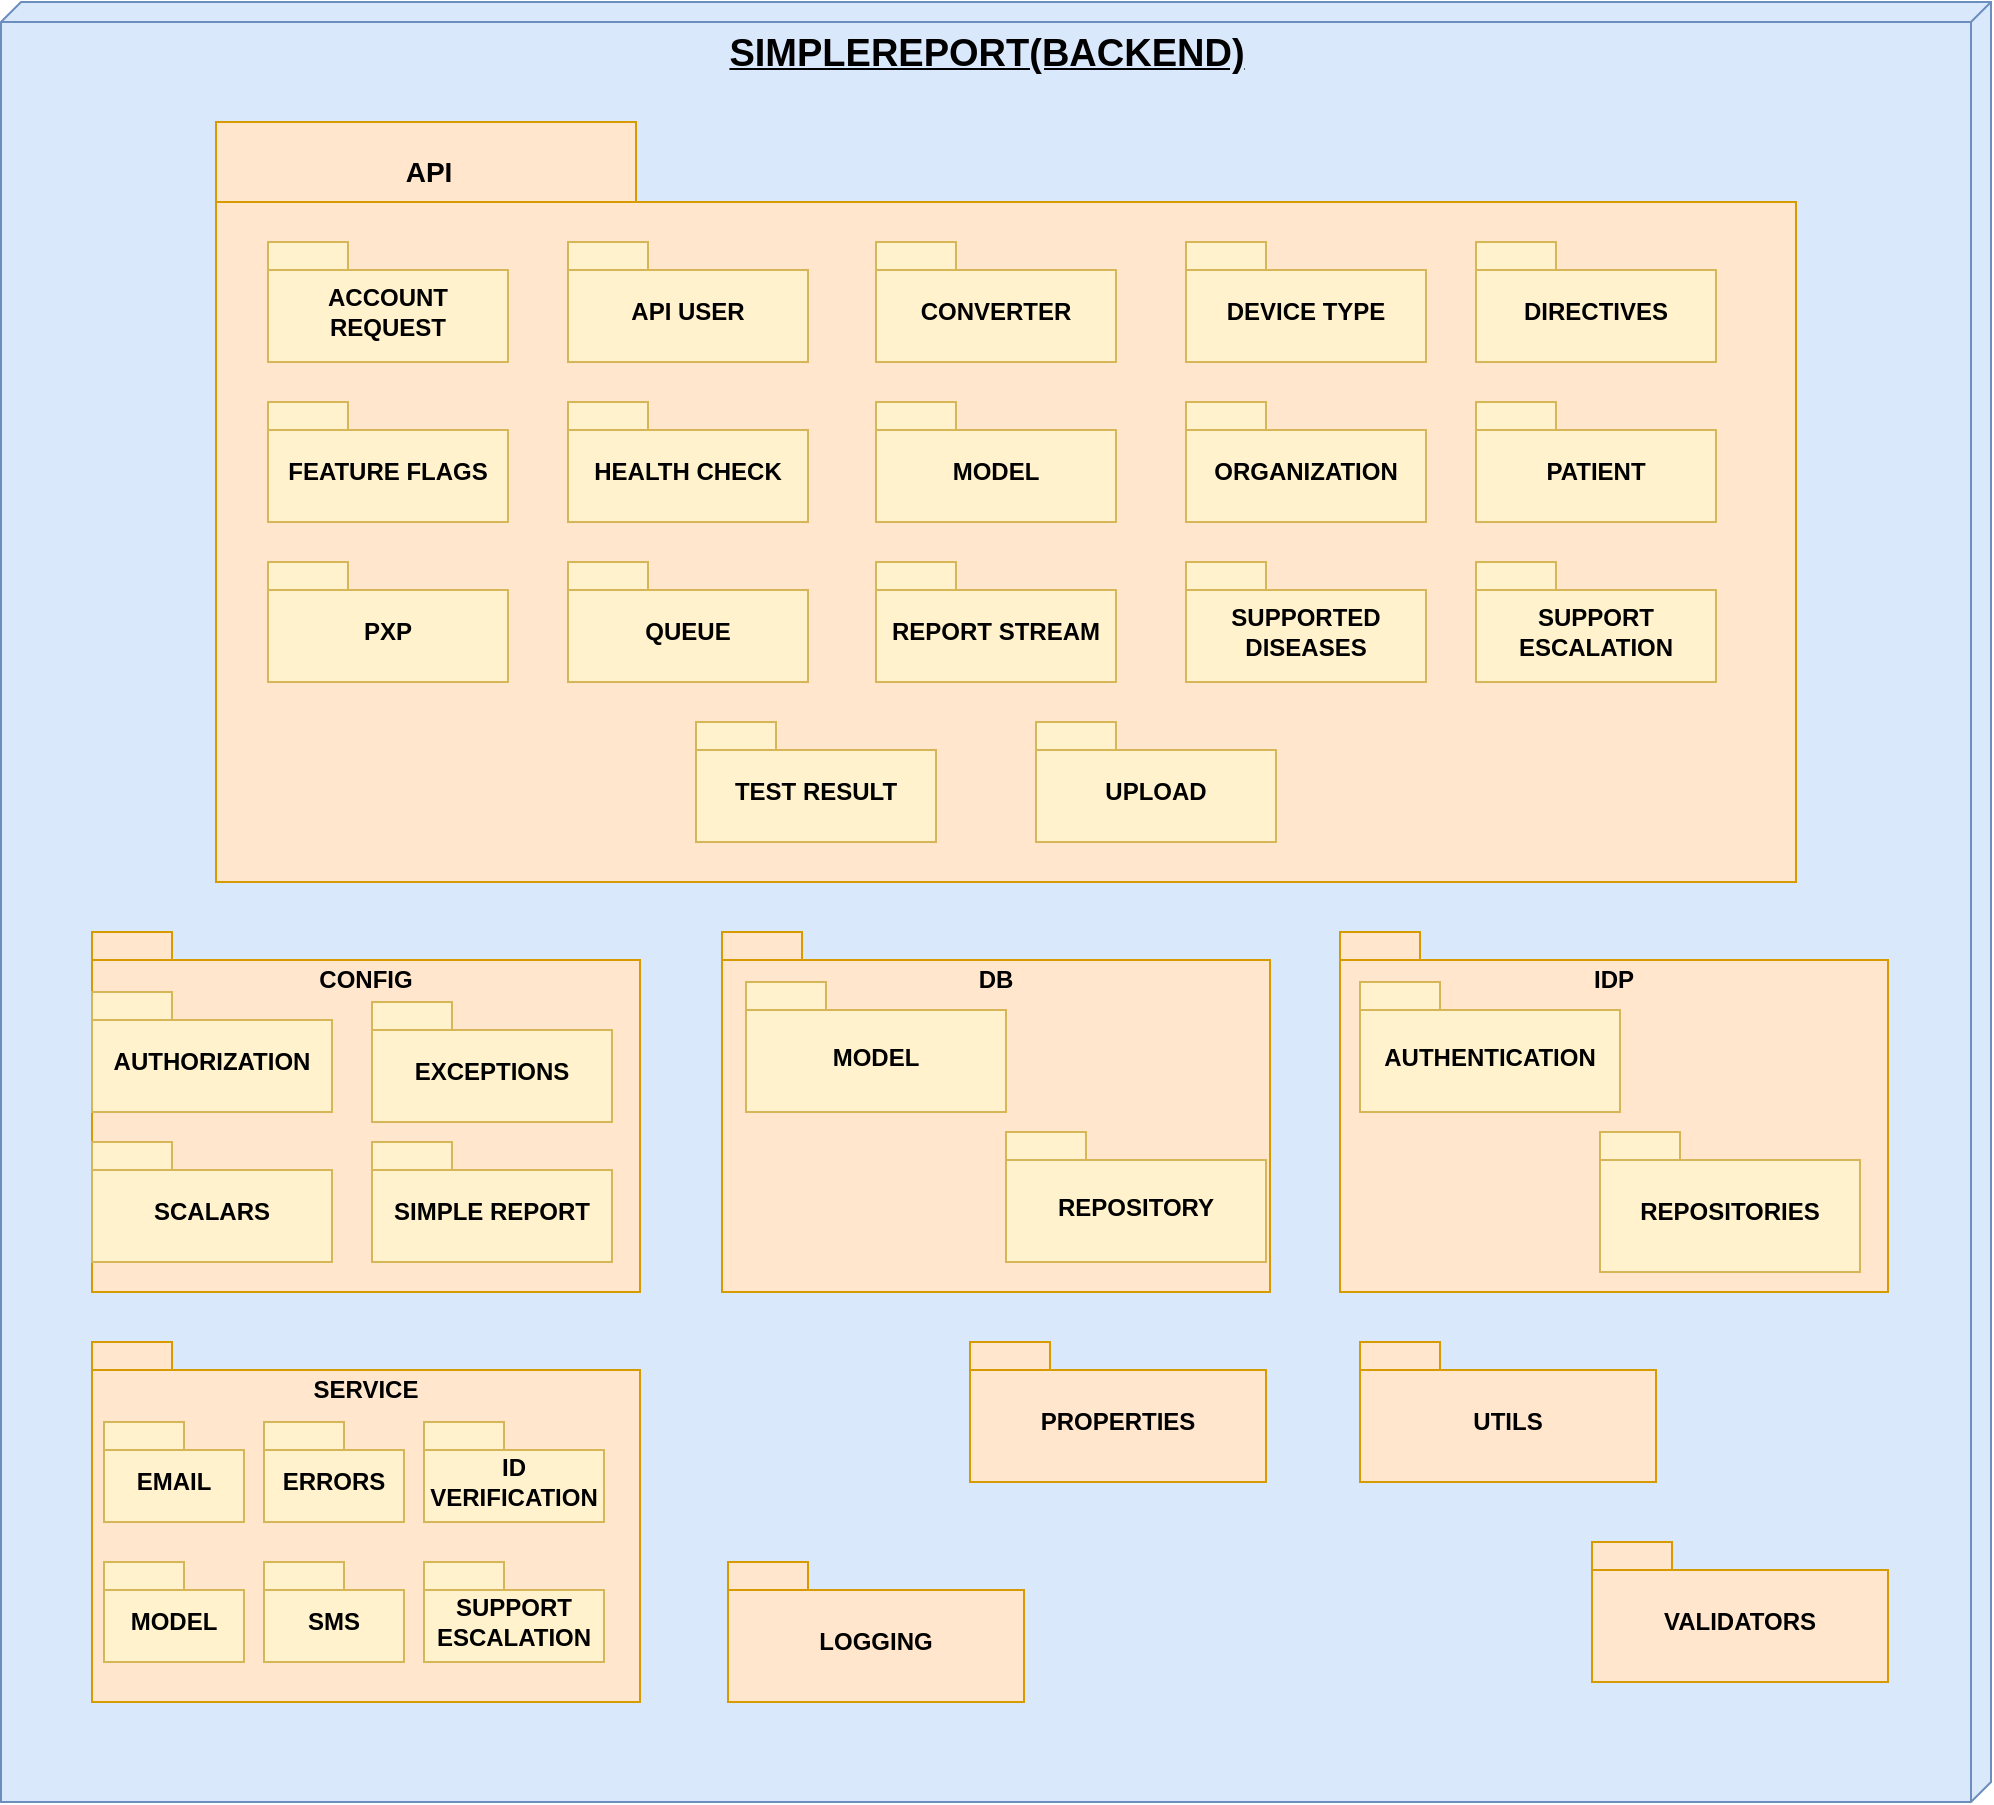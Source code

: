 <mxfile version="26.0.15">
  <diagram name="Página-1" id="QH5zIUuXEXCb2VkOmi7S">
    <mxGraphModel dx="1235" dy="669" grid="1" gridSize="10" guides="1" tooltips="1" connect="1" arrows="1" fold="1" page="1" pageScale="1" pageWidth="827" pageHeight="1169" math="0" shadow="0">
      <root>
        <mxCell id="0" />
        <mxCell id="1" parent="0" />
        <mxCell id="xPKt4m1vADzZ8n8QkJy3-52" value="SIMPLEREPORT(BACKEND)" style="verticalAlign=top;align=center;spacingTop=8;spacingLeft=2;spacingRight=12;shape=cube;size=10;direction=south;fontStyle=5;html=1;whiteSpace=wrap;fillColor=#dae8fc;strokeColor=#6c8ebf;fontSize=19;" vertex="1" parent="1">
          <mxGeometry x="50.5" y="120" width="995" height="900" as="geometry" />
        </mxCell>
        <mxCell id="xPKt4m1vADzZ8n8QkJy3-9" value="LOGGING" style="shape=folder;fontStyle=1;spacingTop=10;tabWidth=40;tabHeight=14;tabPosition=left;html=1;whiteSpace=wrap;verticalAlign=middle;fillColor=#ffe6cc;strokeColor=#d79b00;" vertex="1" parent="1">
          <mxGeometry x="414" y="900" width="148" height="70" as="geometry" />
        </mxCell>
        <mxCell id="xPKt4m1vADzZ8n8QkJy3-10" value="IDP" style="shape=folder;fontStyle=1;spacingTop=10;tabWidth=40;tabHeight=14;tabPosition=left;html=1;whiteSpace=wrap;verticalAlign=top;fillColor=#ffe6cc;strokeColor=#d79b00;" vertex="1" parent="1">
          <mxGeometry x="720" y="585" width="274" height="180" as="geometry" />
        </mxCell>
        <mxCell id="xPKt4m1vADzZ8n8QkJy3-11" value="DB" style="shape=folder;fontStyle=1;spacingTop=10;tabWidth=40;tabHeight=14;tabPosition=left;html=1;whiteSpace=wrap;verticalAlign=top;fillColor=#ffe6cc;strokeColor=#d79b00;" vertex="1" parent="1">
          <mxGeometry x="411" y="585" width="274" height="180" as="geometry" />
        </mxCell>
        <mxCell id="xPKt4m1vADzZ8n8QkJy3-12" value="CONFIG" style="shape=folder;fontStyle=1;spacingTop=10;tabWidth=40;tabHeight=14;tabPosition=left;html=1;whiteSpace=wrap;verticalAlign=top;fillColor=#ffe6cc;strokeColor=#d79b00;" vertex="1" parent="1">
          <mxGeometry x="96" y="585" width="274" height="180" as="geometry" />
        </mxCell>
        <mxCell id="xPKt4m1vADzZ8n8QkJy3-13" value="&amp;nbsp; &amp;nbsp; &amp;nbsp; &amp;nbsp; &amp;nbsp; &amp;nbsp; &amp;nbsp; &amp;nbsp; &amp;nbsp; &amp;nbsp; &amp;nbsp; &amp;nbsp; API" style="shape=folder;fontStyle=1;spacingTop=10;tabWidth=210;tabHeight=40;tabPosition=left;html=1;whiteSpace=wrap;verticalAlign=top;fillColor=#ffe6cc;strokeColor=#d79b00;align=left;fontSize=14;" vertex="1" parent="1">
          <mxGeometry x="158" y="180" width="790" height="380" as="geometry" />
        </mxCell>
        <mxCell id="xPKt4m1vADzZ8n8QkJy3-15" value="SERVICE" style="shape=folder;fontStyle=1;spacingTop=10;tabWidth=40;tabHeight=14;tabPosition=left;html=1;whiteSpace=wrap;verticalAlign=top;fillColor=#ffe6cc;strokeColor=#d79b00;" vertex="1" parent="1">
          <mxGeometry x="96" y="790" width="274" height="180" as="geometry" />
        </mxCell>
        <mxCell id="xPKt4m1vADzZ8n8QkJy3-8" value="EMAIL" style="shape=folder;fontStyle=1;spacingTop=10;tabWidth=40;tabHeight=14;tabPosition=left;html=1;whiteSpace=wrap;fillColor=#fff2cc;strokeColor=#d6b656;" vertex="1" parent="1">
          <mxGeometry x="102" y="830" width="70" height="50" as="geometry" />
        </mxCell>
        <mxCell id="xPKt4m1vADzZ8n8QkJy3-7" value="ERRORS" style="shape=folder;fontStyle=1;spacingTop=10;tabWidth=40;tabHeight=14;tabPosition=left;html=1;whiteSpace=wrap;fillColor=#fff2cc;strokeColor=#d6b656;" vertex="1" parent="1">
          <mxGeometry x="182" y="830" width="70" height="50" as="geometry" />
        </mxCell>
        <mxCell id="xPKt4m1vADzZ8n8QkJy3-6" value="ID VERIFICATION" style="shape=folder;fontStyle=1;spacingTop=10;tabWidth=40;tabHeight=14;tabPosition=left;html=1;whiteSpace=wrap;fillColor=#fff2cc;strokeColor=#d6b656;" vertex="1" parent="1">
          <mxGeometry x="262" y="830" width="90" height="50" as="geometry" />
        </mxCell>
        <mxCell id="xPKt4m1vADzZ8n8QkJy3-18" value="MODEL" style="shape=folder;fontStyle=1;spacingTop=10;tabWidth=40;tabHeight=14;tabPosition=left;html=1;whiteSpace=wrap;fillColor=#fff2cc;strokeColor=#d6b656;" vertex="1" parent="1">
          <mxGeometry x="102" y="900" width="70" height="50" as="geometry" />
        </mxCell>
        <mxCell id="xPKt4m1vADzZ8n8QkJy3-19" value="SMS" style="shape=folder;fontStyle=1;spacingTop=10;tabWidth=40;tabHeight=14;tabPosition=left;html=1;whiteSpace=wrap;fillColor=#fff2cc;strokeColor=#d6b656;" vertex="1" parent="1">
          <mxGeometry x="182" y="900" width="70" height="50" as="geometry" />
        </mxCell>
        <mxCell id="xPKt4m1vADzZ8n8QkJy3-20" value="SUPPORT ESCALATION" style="shape=folder;fontStyle=1;spacingTop=10;tabWidth=40;tabHeight=14;tabPosition=left;html=1;whiteSpace=wrap;fillColor=#fff2cc;strokeColor=#d6b656;" vertex="1" parent="1">
          <mxGeometry x="262" y="900" width="90" height="50" as="geometry" />
        </mxCell>
        <mxCell id="xPKt4m1vADzZ8n8QkJy3-4" value="AUTHENTICATION" style="shape=folder;fontStyle=1;spacingTop=10;tabWidth=40;tabHeight=14;tabPosition=left;html=1;whiteSpace=wrap;fillColor=#fff2cc;strokeColor=#d6b656;" vertex="1" parent="1">
          <mxGeometry x="730" y="610" width="130" height="65" as="geometry" />
        </mxCell>
        <mxCell id="xPKt4m1vADzZ8n8QkJy3-22" value="REPOSITORIES" style="shape=folder;fontStyle=1;spacingTop=10;tabWidth=40;tabHeight=14;tabPosition=left;html=1;whiteSpace=wrap;fillColor=#fff2cc;strokeColor=#d6b656;" vertex="1" parent="1">
          <mxGeometry x="850" y="685" width="130" height="70" as="geometry" />
        </mxCell>
        <mxCell id="xPKt4m1vADzZ8n8QkJy3-23" value="REPOSITORY" style="shape=folder;fontStyle=1;spacingTop=10;tabWidth=40;tabHeight=14;tabPosition=left;html=1;whiteSpace=wrap;fillColor=#fff2cc;strokeColor=#d6b656;" vertex="1" parent="1">
          <mxGeometry x="553" y="685" width="130" height="65" as="geometry" />
        </mxCell>
        <mxCell id="xPKt4m1vADzZ8n8QkJy3-24" value="MODEL" style="shape=folder;fontStyle=1;spacingTop=10;tabWidth=40;tabHeight=14;tabPosition=left;html=1;whiteSpace=wrap;fillColor=#fff2cc;strokeColor=#d6b656;" vertex="1" parent="1">
          <mxGeometry x="423" y="610" width="130" height="65" as="geometry" />
        </mxCell>
        <mxCell id="xPKt4m1vADzZ8n8QkJy3-28" value="AUTHORIZATION" style="shape=folder;fontStyle=1;spacingTop=10;tabWidth=40;tabHeight=14;tabPosition=left;html=1;whiteSpace=wrap;fillColor=#fff2cc;strokeColor=#d6b656;" vertex="1" parent="1">
          <mxGeometry x="96" y="615" width="120" height="60" as="geometry" />
        </mxCell>
        <mxCell id="xPKt4m1vADzZ8n8QkJy3-29" value="SCALARS" style="shape=folder;fontStyle=1;spacingTop=10;tabWidth=40;tabHeight=14;tabPosition=left;html=1;whiteSpace=wrap;fillColor=#fff2cc;strokeColor=#d6b656;" vertex="1" parent="1">
          <mxGeometry x="96" y="690" width="120" height="60" as="geometry" />
        </mxCell>
        <mxCell id="xPKt4m1vADzZ8n8QkJy3-30" value="SIMPLE REPORT" style="shape=folder;fontStyle=1;spacingTop=10;tabWidth=40;tabHeight=14;tabPosition=left;html=1;whiteSpace=wrap;fillColor=#fff2cc;strokeColor=#d6b656;" vertex="1" parent="1">
          <mxGeometry x="236" y="690" width="120" height="60" as="geometry" />
        </mxCell>
        <mxCell id="xPKt4m1vADzZ8n8QkJy3-31" value="EXCEPTIONS" style="shape=folder;fontStyle=1;spacingTop=10;tabWidth=40;tabHeight=14;tabPosition=left;html=1;whiteSpace=wrap;fillColor=#fff2cc;strokeColor=#d6b656;" vertex="1" parent="1">
          <mxGeometry x="236" y="620" width="120" height="60" as="geometry" />
        </mxCell>
        <mxCell id="xPKt4m1vADzZ8n8QkJy3-32" value="DIRECTIVES" style="shape=folder;fontStyle=1;spacingTop=10;tabWidth=40;tabHeight=14;tabPosition=left;html=1;whiteSpace=wrap;fillColor=#fff2cc;strokeColor=#d6b656;" vertex="1" parent="1">
          <mxGeometry x="788" y="240" width="120" height="60" as="geometry" />
        </mxCell>
        <mxCell id="xPKt4m1vADzZ8n8QkJy3-33" value="PXP" style="shape=folder;fontStyle=1;spacingTop=10;tabWidth=40;tabHeight=14;tabPosition=left;html=1;whiteSpace=wrap;fillColor=#fff2cc;strokeColor=#d6b656;" vertex="1" parent="1">
          <mxGeometry x="184" y="400" width="120" height="60" as="geometry" />
        </mxCell>
        <mxCell id="xPKt4m1vADzZ8n8QkJy3-34" value="ORGANIZATION" style="shape=folder;fontStyle=1;spacingTop=10;tabWidth=40;tabHeight=14;tabPosition=left;html=1;whiteSpace=wrap;fillColor=#fff2cc;strokeColor=#d6b656;" vertex="1" parent="1">
          <mxGeometry x="643" y="320" width="120" height="60" as="geometry" />
        </mxCell>
        <mxCell id="xPKt4m1vADzZ8n8QkJy3-35" value="MODEL" style="shape=folder;fontStyle=1;spacingTop=10;tabWidth=40;tabHeight=14;tabPosition=left;html=1;whiteSpace=wrap;fillColor=#fff2cc;strokeColor=#d6b656;" vertex="1" parent="1">
          <mxGeometry x="488" y="320" width="120" height="60" as="geometry" />
        </mxCell>
        <mxCell id="xPKt4m1vADzZ8n8QkJy3-36" value="DEVICE TYPE" style="shape=folder;fontStyle=1;spacingTop=10;tabWidth=40;tabHeight=14;tabPosition=left;html=1;whiteSpace=wrap;fillColor=#fff2cc;strokeColor=#d6b656;" vertex="1" parent="1">
          <mxGeometry x="643" y="240" width="120" height="60" as="geometry" />
        </mxCell>
        <mxCell id="xPKt4m1vADzZ8n8QkJy3-37" value="CONVERTER" style="shape=folder;fontStyle=1;spacingTop=10;tabWidth=40;tabHeight=14;tabPosition=left;html=1;whiteSpace=wrap;fillColor=#fff2cc;strokeColor=#d6b656;" vertex="1" parent="1">
          <mxGeometry x="488" y="240" width="120" height="60" as="geometry" />
        </mxCell>
        <mxCell id="xPKt4m1vADzZ8n8QkJy3-38" value="HEALTH CHECK" style="shape=folder;fontStyle=1;spacingTop=10;tabWidth=40;tabHeight=14;tabPosition=left;html=1;whiteSpace=wrap;fillColor=#fff2cc;strokeColor=#d6b656;" vertex="1" parent="1">
          <mxGeometry x="334" y="320" width="120" height="60" as="geometry" />
        </mxCell>
        <mxCell id="xPKt4m1vADzZ8n8QkJy3-39" value="API USER" style="shape=folder;fontStyle=1;spacingTop=10;tabWidth=40;tabHeight=14;tabPosition=left;html=1;whiteSpace=wrap;fillColor=#fff2cc;strokeColor=#d6b656;" vertex="1" parent="1">
          <mxGeometry x="334" y="240" width="120" height="60" as="geometry" />
        </mxCell>
        <mxCell id="xPKt4m1vADzZ8n8QkJy3-40" value="FEATURE FLAGS" style="shape=folder;fontStyle=1;spacingTop=10;tabWidth=40;tabHeight=14;tabPosition=left;html=1;whiteSpace=wrap;fillColor=#fff2cc;strokeColor=#d6b656;" vertex="1" parent="1">
          <mxGeometry x="184" y="320" width="120" height="60" as="geometry" />
        </mxCell>
        <mxCell id="xPKt4m1vADzZ8n8QkJy3-41" value="ACCOUNT REQUEST" style="shape=folder;fontStyle=1;spacingTop=10;tabWidth=40;tabHeight=14;tabPosition=left;html=1;whiteSpace=wrap;fillColor=#fff2cc;strokeColor=#d6b656;" vertex="1" parent="1">
          <mxGeometry x="184" y="240" width="120" height="60" as="geometry" />
        </mxCell>
        <mxCell id="xPKt4m1vADzZ8n8QkJy3-43" value="UPLOAD" style="shape=folder;fontStyle=1;spacingTop=10;tabWidth=40;tabHeight=14;tabPosition=left;html=1;whiteSpace=wrap;fillColor=#fff2cc;strokeColor=#d6b656;" vertex="1" parent="1">
          <mxGeometry x="568" y="480" width="120" height="60" as="geometry" />
        </mxCell>
        <mxCell id="xPKt4m1vADzZ8n8QkJy3-44" value="TEST RESULT" style="shape=folder;fontStyle=1;spacingTop=10;tabWidth=40;tabHeight=14;tabPosition=left;html=1;whiteSpace=wrap;fillColor=#fff2cc;strokeColor=#d6b656;" vertex="1" parent="1">
          <mxGeometry x="398" y="480" width="120" height="60" as="geometry" />
        </mxCell>
        <mxCell id="xPKt4m1vADzZ8n8QkJy3-45" value="SUPPORT ESCALATION" style="shape=folder;fontStyle=1;spacingTop=10;tabWidth=40;tabHeight=14;tabPosition=left;html=1;whiteSpace=wrap;fillColor=#fff2cc;strokeColor=#d6b656;" vertex="1" parent="1">
          <mxGeometry x="788" y="400" width="120" height="60" as="geometry" />
        </mxCell>
        <mxCell id="xPKt4m1vADzZ8n8QkJy3-46" value="SUPPORTED DISEASES" style="shape=folder;fontStyle=1;spacingTop=10;tabWidth=40;tabHeight=14;tabPosition=left;html=1;whiteSpace=wrap;fillColor=#fff2cc;strokeColor=#d6b656;" vertex="1" parent="1">
          <mxGeometry x="643" y="400" width="120" height="60" as="geometry" />
        </mxCell>
        <mxCell id="xPKt4m1vADzZ8n8QkJy3-47" value="REPORT STREAM" style="shape=folder;fontStyle=1;spacingTop=10;tabWidth=40;tabHeight=14;tabPosition=left;html=1;whiteSpace=wrap;fillColor=#fff2cc;strokeColor=#d6b656;" vertex="1" parent="1">
          <mxGeometry x="488" y="400" width="120" height="60" as="geometry" />
        </mxCell>
        <mxCell id="xPKt4m1vADzZ8n8QkJy3-48" value="QUEUE" style="shape=folder;fontStyle=1;spacingTop=10;tabWidth=40;tabHeight=14;tabPosition=left;html=1;whiteSpace=wrap;fillColor=#fff2cc;strokeColor=#d6b656;" vertex="1" parent="1">
          <mxGeometry x="334" y="400" width="120" height="60" as="geometry" />
        </mxCell>
        <mxCell id="xPKt4m1vADzZ8n8QkJy3-49" value="PATIENT" style="shape=folder;fontStyle=1;spacingTop=10;tabWidth=40;tabHeight=14;tabPosition=left;html=1;whiteSpace=wrap;fillColor=#fff2cc;strokeColor=#d6b656;" vertex="1" parent="1">
          <mxGeometry x="788" y="320" width="120" height="60" as="geometry" />
        </mxCell>
        <mxCell id="xPKt4m1vADzZ8n8QkJy3-53" value="UTILS" style="shape=folder;fontStyle=1;spacingTop=10;tabWidth=40;tabHeight=14;tabPosition=left;html=1;whiteSpace=wrap;verticalAlign=middle;fillColor=#ffe6cc;strokeColor=#d79b00;" vertex="1" parent="1">
          <mxGeometry x="730" y="790" width="148" height="70" as="geometry" />
        </mxCell>
        <mxCell id="xPKt4m1vADzZ8n8QkJy3-54" value="VALIDATORS" style="shape=folder;fontStyle=1;spacingTop=10;tabWidth=40;tabHeight=14;tabPosition=left;html=1;whiteSpace=wrap;verticalAlign=middle;fillColor=#ffe6cc;strokeColor=#d79b00;" vertex="1" parent="1">
          <mxGeometry x="846" y="890" width="148" height="70" as="geometry" />
        </mxCell>
        <mxCell id="xPKt4m1vADzZ8n8QkJy3-55" value="PROPERTIES" style="shape=folder;fontStyle=1;spacingTop=10;tabWidth=40;tabHeight=14;tabPosition=left;html=1;whiteSpace=wrap;verticalAlign=middle;fillColor=#ffe6cc;strokeColor=#d79b00;" vertex="1" parent="1">
          <mxGeometry x="535" y="790" width="148" height="70" as="geometry" />
        </mxCell>
      </root>
    </mxGraphModel>
  </diagram>
</mxfile>

